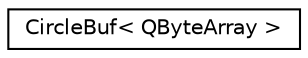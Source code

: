 digraph "Graphical Class Hierarchy"
{
 // LATEX_PDF_SIZE
  edge [fontname="Helvetica",fontsize="10",labelfontname="Helvetica",labelfontsize="10"];
  node [fontname="Helvetica",fontsize="10",shape=record];
  rankdir="LR";
  Node0 [label="CircleBuf\< QByteArray \>",height=0.2,width=0.4,color="black", fillcolor="white", style="filled",URL="$class_circle_buf.html",tooltip=" "];
}
